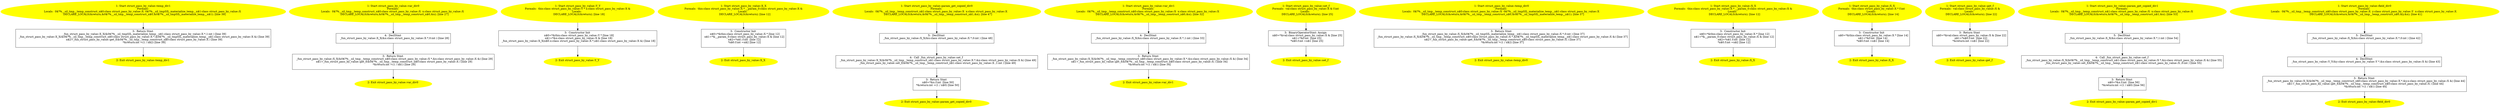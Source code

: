 /* @generated */
digraph iCFG {
"struct_pass_by_value::temp_div1{d41d8cd98f00b204e9800998ecf8427e_ZN20struct_pass_by_value9temp_div1E.c2f3b875dc095c438ab088cd02fc816a_3" [label="3:  Return Stmt \n   _fun_struct_pass_by_value::X_X(&0$?%__sil_tmpSIL_materialize_temp__n$1:class struct_pass_by_value::X *,1:int ) [line 39]\n  _fun_struct_pass_by_value::X_X(&0$?%__sil_tmp__temp_construct_n$0:class struct_pass_by_value::X *,&0$?%__sil_tmpSIL_materialize_temp__n$1:class struct_pass_by_value::X &) [line 39]\n  n$2=_fun_struct_pass_by_value::get_f(&0$?%__sil_tmp__temp_construct_n$0:class struct_pass_by_value::X ) [line 39]\n  *&return:int =(1 / n$2) [line 39]\n " shape="box"]
	

	 "struct_pass_by_value::temp_div1{d41d8cd98f00b204e9800998ecf8427e_ZN20struct_pass_by_value9temp_div1E.c2f3b875dc095c438ab088cd02fc816a_3" -> "struct_pass_by_value::temp_div1{d41d8cd98f00b204e9800998ecf8427e_ZN20struct_pass_by_value9temp_div1E.c2f3b875dc095c438ab088cd02fc816a_2" ;
"struct_pass_by_value::temp_div1{d41d8cd98f00b204e9800998ecf8427e_ZN20struct_pass_by_value9temp_div1E.c2f3b875dc095c438ab088cd02fc816a_2" [label="2: Exit struct_pass_by_value::temp_div1 \n  " color=yellow style=filled]
	

"struct_pass_by_value::temp_div1{d41d8cd98f00b204e9800998ecf8427e_ZN20struct_pass_by_value9temp_div1E.c2f3b875dc095c438ab088cd02fc816a_1" [label="1: Start struct_pass_by_value::temp_div1\nFormals: \nLocals:  0$?%__sil_tmp__temp_construct_n$0:class struct_pass_by_value::X  0$?%__sil_tmpSIL_materialize_temp__n$1:class struct_pass_by_value::X  \n   DECLARE_LOCALS(&return,&0$?%__sil_tmp__temp_construct_n$0,&0$?%__sil_tmpSIL_materialize_temp__n$1); [line 39]\n " color=yellow style=filled]
	

	 "struct_pass_by_value::temp_div1{d41d8cd98f00b204e9800998ecf8427e_ZN20struct_pass_by_value9temp_div1E.c2f3b875dc095c438ab088cd02fc816a_1" -> "struct_pass_by_value::temp_div1{d41d8cd98f00b204e9800998ecf8427e_ZN20struct_pass_by_value9temp_div1E.c2f3b875dc095c438ab088cd02fc816a_3" ;
"struct_pass_by_value::var_div0{d41d8cd98f00b204e9800998ecf8427e_ZN20struct_pass_by_value8var_div0Ev}.b50945d4bcfea3c9ef041a6f502a8c29_4" [label="4:  DeclStmt \n   _fun_struct_pass_by_value::X_X(&x:class struct_pass_by_value::X *,0:int ) [line 28]\n " shape="box"]
	

	 "struct_pass_by_value::var_div0{d41d8cd98f00b204e9800998ecf8427e_ZN20struct_pass_by_value8var_div0Ev}.b50945d4bcfea3c9ef041a6f502a8c29_4" -> "struct_pass_by_value::var_div0{d41d8cd98f00b204e9800998ecf8427e_ZN20struct_pass_by_value8var_div0Ev}.b50945d4bcfea3c9ef041a6f502a8c29_3" ;
"struct_pass_by_value::var_div0{d41d8cd98f00b204e9800998ecf8427e_ZN20struct_pass_by_value8var_div0Ev}.b50945d4bcfea3c9ef041a6f502a8c29_3" [label="3:  Return Stmt \n   _fun_struct_pass_by_value::X_X(&0$?%__sil_tmp__temp_construct_n$0:class struct_pass_by_value::X *,&x:class struct_pass_by_value::X &) [line 29]\n  n$1=_fun_struct_pass_by_value::get_f(&0$?%__sil_tmp__temp_construct_n$0:class struct_pass_by_value::X ) [line 29]\n  *&return:int =(1 / n$1) [line 29]\n " shape="box"]
	

	 "struct_pass_by_value::var_div0{d41d8cd98f00b204e9800998ecf8427e_ZN20struct_pass_by_value8var_div0Ev}.b50945d4bcfea3c9ef041a6f502a8c29_3" -> "struct_pass_by_value::var_div0{d41d8cd98f00b204e9800998ecf8427e_ZN20struct_pass_by_value8var_div0Ev}.b50945d4bcfea3c9ef041a6f502a8c29_2" ;
"struct_pass_by_value::var_div0{d41d8cd98f00b204e9800998ecf8427e_ZN20struct_pass_by_value8var_div0Ev}.b50945d4bcfea3c9ef041a6f502a8c29_2" [label="2: Exit struct_pass_by_value::var_div0 \n  " color=yellow style=filled]
	

"struct_pass_by_value::var_div0{d41d8cd98f00b204e9800998ecf8427e_ZN20struct_pass_by_value8var_div0Ev}.b50945d4bcfea3c9ef041a6f502a8c29_1" [label="1: Start struct_pass_by_value::var_div0\nFormals: \nLocals:  0$?%__sil_tmp__temp_construct_n$0:class struct_pass_by_value::X  x:class struct_pass_by_value::X  \n   DECLARE_LOCALS(&return,&0$?%__sil_tmp__temp_construct_n$0,&x); [line 27]\n " color=yellow style=filled]
	

	 "struct_pass_by_value::var_div0{d41d8cd98f00b204e9800998ecf8427e_ZN20struct_pass_by_value8var_div0Ev}.b50945d4bcfea3c9ef041a6f502a8c29_1" -> "struct_pass_by_value::var_div0{d41d8cd98f00b204e9800998ecf8427e_ZN20struct_pass_by_value8var_div0Ev}.b50945d4bcfea3c9ef041a6f502a8c29_4" ;
"struct_pass_by_value::Y_Y{_ZN20struct_pass_by_value1YC1ERKNS_1XE}.736370021d32429c3bc817e82f75265a_3" [label="3:  Constructor Init \n   n$0=*&this:class struct_pass_by_value::Y * [line 18]\n  n$1=*&x:class struct_pass_by_value::X & [line 18]\n  _fun_struct_pass_by_value::X_X(n$0.x:class struct_pass_by_value::X *,n$1:class struct_pass_by_value::X &) [line 18]\n " shape="box"]
	

	 "struct_pass_by_value::Y_Y{_ZN20struct_pass_by_value1YC1ERKNS_1XE}.736370021d32429c3bc817e82f75265a_3" -> "struct_pass_by_value::Y_Y{_ZN20struct_pass_by_value1YC1ERKNS_1XE}.736370021d32429c3bc817e82f75265a_2" ;
"struct_pass_by_value::Y_Y{_ZN20struct_pass_by_value1YC1ERKNS_1XE}.736370021d32429c3bc817e82f75265a_2" [label="2: Exit struct_pass_by_value::Y_Y \n  " color=yellow style=filled]
	

"struct_pass_by_value::Y_Y{_ZN20struct_pass_by_value1YC1ERKNS_1XE}.736370021d32429c3bc817e82f75265a_1" [label="1: Start struct_pass_by_value::Y_Y\nFormals:  this:class struct_pass_by_value::Y * x:class struct_pass_by_value::X &\nLocals:  \n   DECLARE_LOCALS(&return); [line 18]\n " color=yellow style=filled]
	

	 "struct_pass_by_value::Y_Y{_ZN20struct_pass_by_value1YC1ERKNS_1XE}.736370021d32429c3bc817e82f75265a_1" -> "struct_pass_by_value::Y_Y{_ZN20struct_pass_by_value1YC1ERKNS_1XE}.736370021d32429c3bc817e82f75265a_3" ;
"struct_pass_by_value::X_X{_ZN20struct_pass_by_value1XC1EOS0_}.e578248f6f436e1fb43a4657a6eb3ad0_3" [label="3:  Constructor Init \n   n$0=*&this:class struct_pass_by_value::X * [line 12]\n  n$1=*&__param_0:class struct_pass_by_value::X & [line 12]\n  n$2=*n$1.f:int  [line 12]\n  *n$0.f:int =n$2 [line 12]\n " shape="box"]
	

	 "struct_pass_by_value::X_X{_ZN20struct_pass_by_value1XC1EOS0_}.e578248f6f436e1fb43a4657a6eb3ad0_3" -> "struct_pass_by_value::X_X{_ZN20struct_pass_by_value1XC1EOS0_}.e578248f6f436e1fb43a4657a6eb3ad0_2" ;
"struct_pass_by_value::X_X{_ZN20struct_pass_by_value1XC1EOS0_}.e578248f6f436e1fb43a4657a6eb3ad0_2" [label="2: Exit struct_pass_by_value::X_X \n  " color=yellow style=filled]
	

"struct_pass_by_value::X_X{_ZN20struct_pass_by_value1XC1EOS0_}.e578248f6f436e1fb43a4657a6eb3ad0_1" [label="1: Start struct_pass_by_value::X_X\nFormals:  this:class struct_pass_by_value::X * __param_0:class struct_pass_by_value::X &\nLocals:  \n   DECLARE_LOCALS(&return); [line 12]\n " color=yellow style=filled]
	

	 "struct_pass_by_value::X_X{_ZN20struct_pass_by_value1XC1EOS0_}.e578248f6f436e1fb43a4657a6eb3ad0_1" -> "struct_pass_by_value::X_X{_ZN20struct_pass_by_value1XC1EOS0_}.e578248f6f436e1fb43a4657a6eb3ad0_3" ;
"struct_pass_by_value::param_get_copied_div0{d41d8cd98f00b204e9800998ecf8427e_ZN20struct_pass_by_valu.70e30664cd42ec2eff5f51357e73ee43_5" [label="5:  DeclStmt \n   _fun_struct_pass_by_value::X_X(&x:class struct_pass_by_value::X *,0:int ) [line 48]\n " shape="box"]
	

	 "struct_pass_by_value::param_get_copied_div0{d41d8cd98f00b204e9800998ecf8427e_ZN20struct_pass_by_valu.70e30664cd42ec2eff5f51357e73ee43_5" -> "struct_pass_by_value::param_get_copied_div0{d41d8cd98f00b204e9800998ecf8427e_ZN20struct_pass_by_valu.70e30664cd42ec2eff5f51357e73ee43_4" ;
"struct_pass_by_value::param_get_copied_div0{d41d8cd98f00b204e9800998ecf8427e_ZN20struct_pass_by_valu.70e30664cd42ec2eff5f51357e73ee43_4" [label="4:  Call _fun_struct_pass_by_value::set_f \n   _fun_struct_pass_by_value::X_X(&0$?%__sil_tmp__temp_construct_n$1:class struct_pass_by_value::X *,&x:class struct_pass_by_value::X &) [line 49]\n  _fun_struct_pass_by_value::set_f(&0$?%__sil_tmp__temp_construct_n$1:class struct_pass_by_value::X ,1:int ) [line 49]\n " shape="box"]
	

	 "struct_pass_by_value::param_get_copied_div0{d41d8cd98f00b204e9800998ecf8427e_ZN20struct_pass_by_valu.70e30664cd42ec2eff5f51357e73ee43_4" -> "struct_pass_by_value::param_get_copied_div0{d41d8cd98f00b204e9800998ecf8427e_ZN20struct_pass_by_valu.70e30664cd42ec2eff5f51357e73ee43_3" ;
"struct_pass_by_value::param_get_copied_div0{d41d8cd98f00b204e9800998ecf8427e_ZN20struct_pass_by_valu.70e30664cd42ec2eff5f51357e73ee43_3" [label="3:  Return Stmt \n   n$0=*&x.f:int  [line 50]\n  *&return:int =(1 / n$0) [line 50]\n " shape="box"]
	

	 "struct_pass_by_value::param_get_copied_div0{d41d8cd98f00b204e9800998ecf8427e_ZN20struct_pass_by_valu.70e30664cd42ec2eff5f51357e73ee43_3" -> "struct_pass_by_value::param_get_copied_div0{d41d8cd98f00b204e9800998ecf8427e_ZN20struct_pass_by_valu.70e30664cd42ec2eff5f51357e73ee43_2" ;
"struct_pass_by_value::param_get_copied_div0{d41d8cd98f00b204e9800998ecf8427e_ZN20struct_pass_by_valu.70e30664cd42ec2eff5f51357e73ee43_2" [label="2: Exit struct_pass_by_value::param_get_copied_div0 \n  " color=yellow style=filled]
	

"struct_pass_by_value::param_get_copied_div0{d41d8cd98f00b204e9800998ecf8427e_ZN20struct_pass_by_valu.70e30664cd42ec2eff5f51357e73ee43_1" [label="1: Start struct_pass_by_value::param_get_copied_div0\nFormals: \nLocals:  0$?%__sil_tmp__temp_construct_n$1:class struct_pass_by_value::X  x:class struct_pass_by_value::X  \n   DECLARE_LOCALS(&return,&0$?%__sil_tmp__temp_construct_n$1,&x); [line 47]\n " color=yellow style=filled]
	

	 "struct_pass_by_value::param_get_copied_div0{d41d8cd98f00b204e9800998ecf8427e_ZN20struct_pass_by_valu.70e30664cd42ec2eff5f51357e73ee43_1" -> "struct_pass_by_value::param_get_copied_div0{d41d8cd98f00b204e9800998ecf8427e_ZN20struct_pass_by_valu.70e30664cd42ec2eff5f51357e73ee43_5" ;
"struct_pass_by_value::var_div1{d41d8cd98f00b204e9800998ecf8427e_ZN20struct_pass_by_value8var_div1Ev}.44a2dea33a39cb9786b9cd2ae7880810_4" [label="4:  DeclStmt \n   _fun_struct_pass_by_value::X_X(&x:class struct_pass_by_value::X *,1:int ) [line 33]\n " shape="box"]
	

	 "struct_pass_by_value::var_div1{d41d8cd98f00b204e9800998ecf8427e_ZN20struct_pass_by_value8var_div1Ev}.44a2dea33a39cb9786b9cd2ae7880810_4" -> "struct_pass_by_value::var_div1{d41d8cd98f00b204e9800998ecf8427e_ZN20struct_pass_by_value8var_div1Ev}.44a2dea33a39cb9786b9cd2ae7880810_3" ;
"struct_pass_by_value::var_div1{d41d8cd98f00b204e9800998ecf8427e_ZN20struct_pass_by_value8var_div1Ev}.44a2dea33a39cb9786b9cd2ae7880810_3" [label="3:  Return Stmt \n   _fun_struct_pass_by_value::X_X(&0$?%__sil_tmp__temp_construct_n$0:class struct_pass_by_value::X *,&x:class struct_pass_by_value::X &) [line 34]\n  n$1=_fun_struct_pass_by_value::get_f(&0$?%__sil_tmp__temp_construct_n$0:class struct_pass_by_value::X ) [line 34]\n  *&return:int =(1 / n$1) [line 34]\n " shape="box"]
	

	 "struct_pass_by_value::var_div1{d41d8cd98f00b204e9800998ecf8427e_ZN20struct_pass_by_value8var_div1Ev}.44a2dea33a39cb9786b9cd2ae7880810_3" -> "struct_pass_by_value::var_div1{d41d8cd98f00b204e9800998ecf8427e_ZN20struct_pass_by_value8var_div1Ev}.44a2dea33a39cb9786b9cd2ae7880810_2" ;
"struct_pass_by_value::var_div1{d41d8cd98f00b204e9800998ecf8427e_ZN20struct_pass_by_value8var_div1Ev}.44a2dea33a39cb9786b9cd2ae7880810_2" [label="2: Exit struct_pass_by_value::var_div1 \n  " color=yellow style=filled]
	

"struct_pass_by_value::var_div1{d41d8cd98f00b204e9800998ecf8427e_ZN20struct_pass_by_value8var_div1Ev}.44a2dea33a39cb9786b9cd2ae7880810_1" [label="1: Start struct_pass_by_value::var_div1\nFormals: \nLocals:  0$?%__sil_tmp__temp_construct_n$0:class struct_pass_by_value::X  x:class struct_pass_by_value::X  \n   DECLARE_LOCALS(&return,&0$?%__sil_tmp__temp_construct_n$0,&x); [line 32]\n " color=yellow style=filled]
	

	 "struct_pass_by_value::var_div1{d41d8cd98f00b204e9800998ecf8427e_ZN20struct_pass_by_value8var_div1Ev}.44a2dea33a39cb9786b9cd2ae7880810_1" -> "struct_pass_by_value::var_div1{d41d8cd98f00b204e9800998ecf8427e_ZN20struct_pass_by_value8var_div1Ev}.44a2dea33a39cb9786b9cd2ae7880810_4" ;
"struct_pass_by_value::set_f{d41d8cd98f00b204e9800998ecf8427e_ZN20struct_pass_by_value5set_fENS_1XEi}.01a84b9638a9a7c2a81e5c2f4f1e72dd_3" [label="3:  BinaryOperatorStmt: Assign \n   n$0=*&val:class struct_pass_by_value::X & [line 25]\n  n$1=*&f:int  [line 25]\n  *n$0.f:int =n$1 [line 25]\n " shape="box"]
	

	 "struct_pass_by_value::set_f{d41d8cd98f00b204e9800998ecf8427e_ZN20struct_pass_by_value5set_fENS_1XEi}.01a84b9638a9a7c2a81e5c2f4f1e72dd_3" -> "struct_pass_by_value::set_f{d41d8cd98f00b204e9800998ecf8427e_ZN20struct_pass_by_value5set_fENS_1XEi}.01a84b9638a9a7c2a81e5c2f4f1e72dd_2" ;
"struct_pass_by_value::set_f{d41d8cd98f00b204e9800998ecf8427e_ZN20struct_pass_by_value5set_fENS_1XEi}.01a84b9638a9a7c2a81e5c2f4f1e72dd_2" [label="2: Exit struct_pass_by_value::set_f \n  " color=yellow style=filled]
	

"struct_pass_by_value::set_f{d41d8cd98f00b204e9800998ecf8427e_ZN20struct_pass_by_value5set_fENS_1XEi}.01a84b9638a9a7c2a81e5c2f4f1e72dd_1" [label="1: Start struct_pass_by_value::set_f\nFormals:  val:class struct_pass_by_value::X & f:int \nLocals:  \n   DECLARE_LOCALS(&return); [line 25]\n " color=yellow style=filled]
	

	 "struct_pass_by_value::set_f{d41d8cd98f00b204e9800998ecf8427e_ZN20struct_pass_by_value5set_fENS_1XEi}.01a84b9638a9a7c2a81e5c2f4f1e72dd_1" -> "struct_pass_by_value::set_f{d41d8cd98f00b204e9800998ecf8427e_ZN20struct_pass_by_value5set_fENS_1XEi}.01a84b9638a9a7c2a81e5c2f4f1e72dd_3" ;
"struct_pass_by_value::temp_div0{d41d8cd98f00b204e9800998ecf8427e_ZN20struct_pass_by_value9temp_div0E.955f8134284fae0be46662e8c14b3e6b_3" [label="3:  Return Stmt \n   _fun_struct_pass_by_value::X_X(&0$?%__sil_tmpSIL_materialize_temp__n$1:class struct_pass_by_value::X *,0:int ) [line 37]\n  _fun_struct_pass_by_value::X_X(&0$?%__sil_tmp__temp_construct_n$0:class struct_pass_by_value::X *,&0$?%__sil_tmpSIL_materialize_temp__n$1:class struct_pass_by_value::X &) [line 37]\n  n$2=_fun_struct_pass_by_value::get_f(&0$?%__sil_tmp__temp_construct_n$0:class struct_pass_by_value::X ) [line 37]\n  *&return:int =(1 / n$2) [line 37]\n " shape="box"]
	

	 "struct_pass_by_value::temp_div0{d41d8cd98f00b204e9800998ecf8427e_ZN20struct_pass_by_value9temp_div0E.955f8134284fae0be46662e8c14b3e6b_3" -> "struct_pass_by_value::temp_div0{d41d8cd98f00b204e9800998ecf8427e_ZN20struct_pass_by_value9temp_div0E.955f8134284fae0be46662e8c14b3e6b_2" ;
"struct_pass_by_value::temp_div0{d41d8cd98f00b204e9800998ecf8427e_ZN20struct_pass_by_value9temp_div0E.955f8134284fae0be46662e8c14b3e6b_2" [label="2: Exit struct_pass_by_value::temp_div0 \n  " color=yellow style=filled]
	

"struct_pass_by_value::temp_div0{d41d8cd98f00b204e9800998ecf8427e_ZN20struct_pass_by_value9temp_div0E.955f8134284fae0be46662e8c14b3e6b_1" [label="1: Start struct_pass_by_value::temp_div0\nFormals: \nLocals:  0$?%__sil_tmp__temp_construct_n$0:class struct_pass_by_value::X  0$?%__sil_tmpSIL_materialize_temp__n$1:class struct_pass_by_value::X  \n   DECLARE_LOCALS(&return,&0$?%__sil_tmp__temp_construct_n$0,&0$?%__sil_tmpSIL_materialize_temp__n$1); [line 37]\n " color=yellow style=filled]
	

	 "struct_pass_by_value::temp_div0{d41d8cd98f00b204e9800998ecf8427e_ZN20struct_pass_by_value9temp_div0E.955f8134284fae0be46662e8c14b3e6b_1" -> "struct_pass_by_value::temp_div0{d41d8cd98f00b204e9800998ecf8427e_ZN20struct_pass_by_value9temp_div0E.955f8134284fae0be46662e8c14b3e6b_3" ;
"struct_pass_by_value::X_X{_ZN20struct_pass_by_value1XC1ERKS0_}.ea46500d07fae3734e7abb6abd24bcd7_3" [label="3:  Constructor Init \n   n$0=*&this:class struct_pass_by_value::X * [line 12]\n  n$1=*&__param_0:class struct_pass_by_value::X & [line 12]\n  n$2=*n$1.f:int  [line 12]\n  *n$0.f:int =n$2 [line 12]\n " shape="box"]
	

	 "struct_pass_by_value::X_X{_ZN20struct_pass_by_value1XC1ERKS0_}.ea46500d07fae3734e7abb6abd24bcd7_3" -> "struct_pass_by_value::X_X{_ZN20struct_pass_by_value1XC1ERKS0_}.ea46500d07fae3734e7abb6abd24bcd7_2" ;
"struct_pass_by_value::X_X{_ZN20struct_pass_by_value1XC1ERKS0_}.ea46500d07fae3734e7abb6abd24bcd7_2" [label="2: Exit struct_pass_by_value::X_X \n  " color=yellow style=filled]
	

"struct_pass_by_value::X_X{_ZN20struct_pass_by_value1XC1ERKS0_}.ea46500d07fae3734e7abb6abd24bcd7_1" [label="1: Start struct_pass_by_value::X_X\nFormals:  this:class struct_pass_by_value::X * __param_0:class struct_pass_by_value::X &\nLocals:  \n   DECLARE_LOCALS(&return); [line 12]\n " color=yellow style=filled]
	

	 "struct_pass_by_value::X_X{_ZN20struct_pass_by_value1XC1ERKS0_}.ea46500d07fae3734e7abb6abd24bcd7_1" -> "struct_pass_by_value::X_X{_ZN20struct_pass_by_value1XC1ERKS0_}.ea46500d07fae3734e7abb6abd24bcd7_3" ;
"struct_pass_by_value::X_X{_ZN20struct_pass_by_value1XC1Ei}.1ac726fe4a35133cf30c894f71329f91_3" [label="3:  Constructor Init \n   n$0=*&this:class struct_pass_by_value::X * [line 14]\n  n$1=*&f:int  [line 14]\n  *n$0.f:int =n$1 [line 14]\n " shape="box"]
	

	 "struct_pass_by_value::X_X{_ZN20struct_pass_by_value1XC1Ei}.1ac726fe4a35133cf30c894f71329f91_3" -> "struct_pass_by_value::X_X{_ZN20struct_pass_by_value1XC1Ei}.1ac726fe4a35133cf30c894f71329f91_2" ;
"struct_pass_by_value::X_X{_ZN20struct_pass_by_value1XC1Ei}.1ac726fe4a35133cf30c894f71329f91_2" [label="2: Exit struct_pass_by_value::X_X \n  " color=yellow style=filled]
	

"struct_pass_by_value::X_X{_ZN20struct_pass_by_value1XC1Ei}.1ac726fe4a35133cf30c894f71329f91_1" [label="1: Start struct_pass_by_value::X_X\nFormals:  this:class struct_pass_by_value::X * f:int \nLocals:  \n   DECLARE_LOCALS(&return); [line 14]\n " color=yellow style=filled]
	

	 "struct_pass_by_value::X_X{_ZN20struct_pass_by_value1XC1Ei}.1ac726fe4a35133cf30c894f71329f91_1" -> "struct_pass_by_value::X_X{_ZN20struct_pass_by_value1XC1Ei}.1ac726fe4a35133cf30c894f71329f91_3" ;
"struct_pass_by_value::get_f{d41d8cd98f00b204e9800998ecf8427e_ZN20struct_pass_by_value5get_fENS_1XE}.cb4c7bfb8c92188ef5a8c858af4ccdc2_3" [label="3:  Return Stmt \n   n$0=*&val:class struct_pass_by_value::X & [line 22]\n  n$1=*n$0.f:int  [line 22]\n  *&return:int =n$1 [line 22]\n " shape="box"]
	

	 "struct_pass_by_value::get_f{d41d8cd98f00b204e9800998ecf8427e_ZN20struct_pass_by_value5get_fENS_1XE}.cb4c7bfb8c92188ef5a8c858af4ccdc2_3" -> "struct_pass_by_value::get_f{d41d8cd98f00b204e9800998ecf8427e_ZN20struct_pass_by_value5get_fENS_1XE}.cb4c7bfb8c92188ef5a8c858af4ccdc2_2" ;
"struct_pass_by_value::get_f{d41d8cd98f00b204e9800998ecf8427e_ZN20struct_pass_by_value5get_fENS_1XE}.cb4c7bfb8c92188ef5a8c858af4ccdc2_2" [label="2: Exit struct_pass_by_value::get_f \n  " color=yellow style=filled]
	

"struct_pass_by_value::get_f{d41d8cd98f00b204e9800998ecf8427e_ZN20struct_pass_by_value5get_fENS_1XE}.cb4c7bfb8c92188ef5a8c858af4ccdc2_1" [label="1: Start struct_pass_by_value::get_f\nFormals:  val:class struct_pass_by_value::X &\nLocals:  \n   DECLARE_LOCALS(&return); [line 22]\n " color=yellow style=filled]
	

	 "struct_pass_by_value::get_f{d41d8cd98f00b204e9800998ecf8427e_ZN20struct_pass_by_value5get_fENS_1XE}.cb4c7bfb8c92188ef5a8c858af4ccdc2_1" -> "struct_pass_by_value::get_f{d41d8cd98f00b204e9800998ecf8427e_ZN20struct_pass_by_value5get_fENS_1XE}.cb4c7bfb8c92188ef5a8c858af4ccdc2_3" ;
"struct_pass_by_value::param_get_copied_div1{d41d8cd98f00b204e9800998ecf8427e_ZN20struct_pass_by_valu.682445e113d05859d6e3646c64b0f21a_5" [label="5:  DeclStmt \n   _fun_struct_pass_by_value::X_X(&x:class struct_pass_by_value::X *,1:int ) [line 54]\n " shape="box"]
	

	 "struct_pass_by_value::param_get_copied_div1{d41d8cd98f00b204e9800998ecf8427e_ZN20struct_pass_by_valu.682445e113d05859d6e3646c64b0f21a_5" -> "struct_pass_by_value::param_get_copied_div1{d41d8cd98f00b204e9800998ecf8427e_ZN20struct_pass_by_valu.682445e113d05859d6e3646c64b0f21a_4" ;
"struct_pass_by_value::param_get_copied_div1{d41d8cd98f00b204e9800998ecf8427e_ZN20struct_pass_by_valu.682445e113d05859d6e3646c64b0f21a_4" [label="4:  Call _fun_struct_pass_by_value::set_f \n   _fun_struct_pass_by_value::X_X(&0$?%__sil_tmp__temp_construct_n$1:class struct_pass_by_value::X *,&x:class struct_pass_by_value::X &) [line 55]\n  _fun_struct_pass_by_value::set_f(&0$?%__sil_tmp__temp_construct_n$1:class struct_pass_by_value::X ,0:int ) [line 55]\n " shape="box"]
	

	 "struct_pass_by_value::param_get_copied_div1{d41d8cd98f00b204e9800998ecf8427e_ZN20struct_pass_by_valu.682445e113d05859d6e3646c64b0f21a_4" -> "struct_pass_by_value::param_get_copied_div1{d41d8cd98f00b204e9800998ecf8427e_ZN20struct_pass_by_valu.682445e113d05859d6e3646c64b0f21a_3" ;
"struct_pass_by_value::param_get_copied_div1{d41d8cd98f00b204e9800998ecf8427e_ZN20struct_pass_by_valu.682445e113d05859d6e3646c64b0f21a_3" [label="3:  Return Stmt \n   n$0=*&x.f:int  [line 56]\n  *&return:int =(1 / n$0) [line 56]\n " shape="box"]
	

	 "struct_pass_by_value::param_get_copied_div1{d41d8cd98f00b204e9800998ecf8427e_ZN20struct_pass_by_valu.682445e113d05859d6e3646c64b0f21a_3" -> "struct_pass_by_value::param_get_copied_div1{d41d8cd98f00b204e9800998ecf8427e_ZN20struct_pass_by_valu.682445e113d05859d6e3646c64b0f21a_2" ;
"struct_pass_by_value::param_get_copied_div1{d41d8cd98f00b204e9800998ecf8427e_ZN20struct_pass_by_valu.682445e113d05859d6e3646c64b0f21a_2" [label="2: Exit struct_pass_by_value::param_get_copied_div1 \n  " color=yellow style=filled]
	

"struct_pass_by_value::param_get_copied_div1{d41d8cd98f00b204e9800998ecf8427e_ZN20struct_pass_by_valu.682445e113d05859d6e3646c64b0f21a_1" [label="1: Start struct_pass_by_value::param_get_copied_div1\nFormals: \nLocals:  0$?%__sil_tmp__temp_construct_n$1:class struct_pass_by_value::X  x:class struct_pass_by_value::X  \n   DECLARE_LOCALS(&return,&0$?%__sil_tmp__temp_construct_n$1,&x); [line 53]\n " color=yellow style=filled]
	

	 "struct_pass_by_value::param_get_copied_div1{d41d8cd98f00b204e9800998ecf8427e_ZN20struct_pass_by_valu.682445e113d05859d6e3646c64b0f21a_1" -> "struct_pass_by_value::param_get_copied_div1{d41d8cd98f00b204e9800998ecf8427e_ZN20struct_pass_by_valu.682445e113d05859d6e3646c64b0f21a_5" ;
"struct_pass_by_value::field_div0{d41d8cd98f00b204e9800998ecf8427e_ZN20struct_pass_by_value10field_di.ca84c458510b1f9d817aea3175d1cd81_5" [label="5:  DeclStmt \n   _fun_struct_pass_by_value::X_X(&x:class struct_pass_by_value::X *,0:int ) [line 42]\n " shape="box"]
	

	 "struct_pass_by_value::field_div0{d41d8cd98f00b204e9800998ecf8427e_ZN20struct_pass_by_value10field_di.ca84c458510b1f9d817aea3175d1cd81_5" -> "struct_pass_by_value::field_div0{d41d8cd98f00b204e9800998ecf8427e_ZN20struct_pass_by_value10field_di.ca84c458510b1f9d817aea3175d1cd81_4" ;
"struct_pass_by_value::field_div0{d41d8cd98f00b204e9800998ecf8427e_ZN20struct_pass_by_value10field_di.ca84c458510b1f9d817aea3175d1cd81_4" [label="4:  DeclStmt \n   _fun_struct_pass_by_value::Y_Y(&y:class struct_pass_by_value::Y *,&x:class struct_pass_by_value::X &) [line 43]\n " shape="box"]
	

	 "struct_pass_by_value::field_div0{d41d8cd98f00b204e9800998ecf8427e_ZN20struct_pass_by_value10field_di.ca84c458510b1f9d817aea3175d1cd81_4" -> "struct_pass_by_value::field_div0{d41d8cd98f00b204e9800998ecf8427e_ZN20struct_pass_by_value10field_di.ca84c458510b1f9d817aea3175d1cd81_3" ;
"struct_pass_by_value::field_div0{d41d8cd98f00b204e9800998ecf8427e_ZN20struct_pass_by_value10field_di.ca84c458510b1f9d817aea3175d1cd81_3" [label="3:  Return Stmt \n   _fun_struct_pass_by_value::X_X(&0$?%__sil_tmp__temp_construct_n$0:class struct_pass_by_value::X *,&y.x:class struct_pass_by_value::X &) [line 44]\n  n$1=_fun_struct_pass_by_value::get_f(&0$?%__sil_tmp__temp_construct_n$0:class struct_pass_by_value::X ) [line 44]\n  *&return:int =(1 / n$1) [line 44]\n " shape="box"]
	

	 "struct_pass_by_value::field_div0{d41d8cd98f00b204e9800998ecf8427e_ZN20struct_pass_by_value10field_di.ca84c458510b1f9d817aea3175d1cd81_3" -> "struct_pass_by_value::field_div0{d41d8cd98f00b204e9800998ecf8427e_ZN20struct_pass_by_value10field_di.ca84c458510b1f9d817aea3175d1cd81_2" ;
"struct_pass_by_value::field_div0{d41d8cd98f00b204e9800998ecf8427e_ZN20struct_pass_by_value10field_di.ca84c458510b1f9d817aea3175d1cd81_2" [label="2: Exit struct_pass_by_value::field_div0 \n  " color=yellow style=filled]
	

"struct_pass_by_value::field_div0{d41d8cd98f00b204e9800998ecf8427e_ZN20struct_pass_by_value10field_di.ca84c458510b1f9d817aea3175d1cd81_1" [label="1: Start struct_pass_by_value::field_div0\nFormals: \nLocals:  0$?%__sil_tmp__temp_construct_n$0:class struct_pass_by_value::X  y:class struct_pass_by_value::Y  x:class struct_pass_by_value::X  \n   DECLARE_LOCALS(&return,&0$?%__sil_tmp__temp_construct_n$0,&y,&x); [line 41]\n " color=yellow style=filled]
	

	 "struct_pass_by_value::field_div0{d41d8cd98f00b204e9800998ecf8427e_ZN20struct_pass_by_value10field_di.ca84c458510b1f9d817aea3175d1cd81_1" -> "struct_pass_by_value::field_div0{d41d8cd98f00b204e9800998ecf8427e_ZN20struct_pass_by_value10field_di.ca84c458510b1f9d817aea3175d1cd81_5" ;
}
